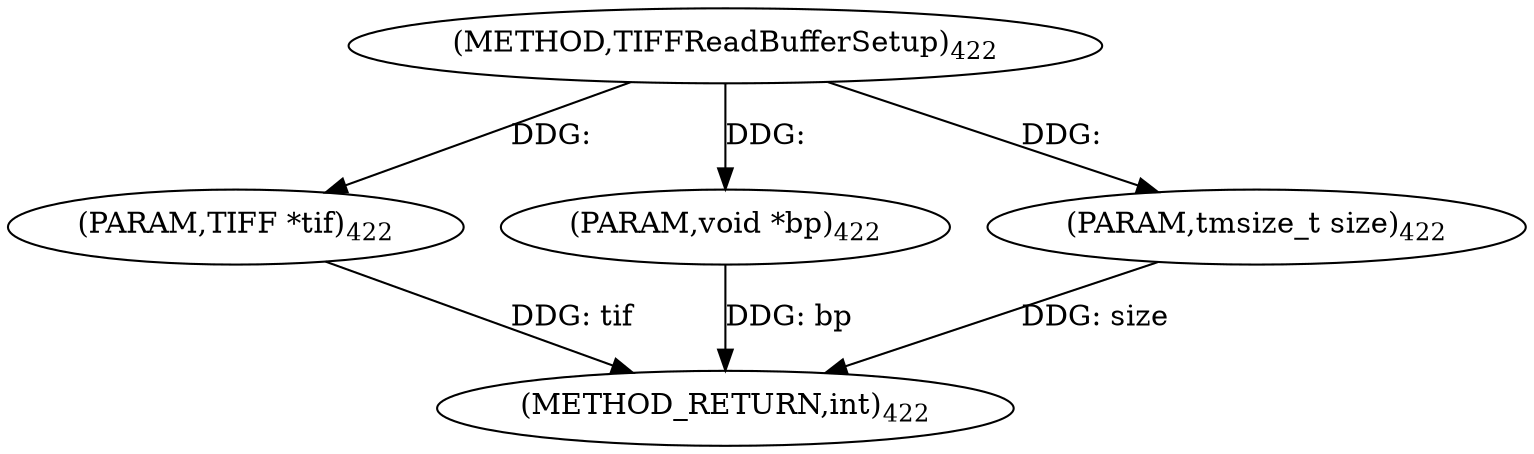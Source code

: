 digraph "TIFFReadBufferSetup" {  
"8751" [label = <(METHOD,TIFFReadBufferSetup)<SUB>422</SUB>> ]
"8755" [label = <(METHOD_RETURN,int)<SUB>422</SUB>> ]
"8752" [label = <(PARAM,TIFF *tif)<SUB>422</SUB>> ]
"8753" [label = <(PARAM,void *bp)<SUB>422</SUB>> ]
"8754" [label = <(PARAM,tmsize_t size)<SUB>422</SUB>> ]
  "8752" -> "8755"  [ label = "DDG: tif"] 
  "8753" -> "8755"  [ label = "DDG: bp"] 
  "8754" -> "8755"  [ label = "DDG: size"] 
  "8751" -> "8752"  [ label = "DDG: "] 
  "8751" -> "8753"  [ label = "DDG: "] 
  "8751" -> "8754"  [ label = "DDG: "] 
}

